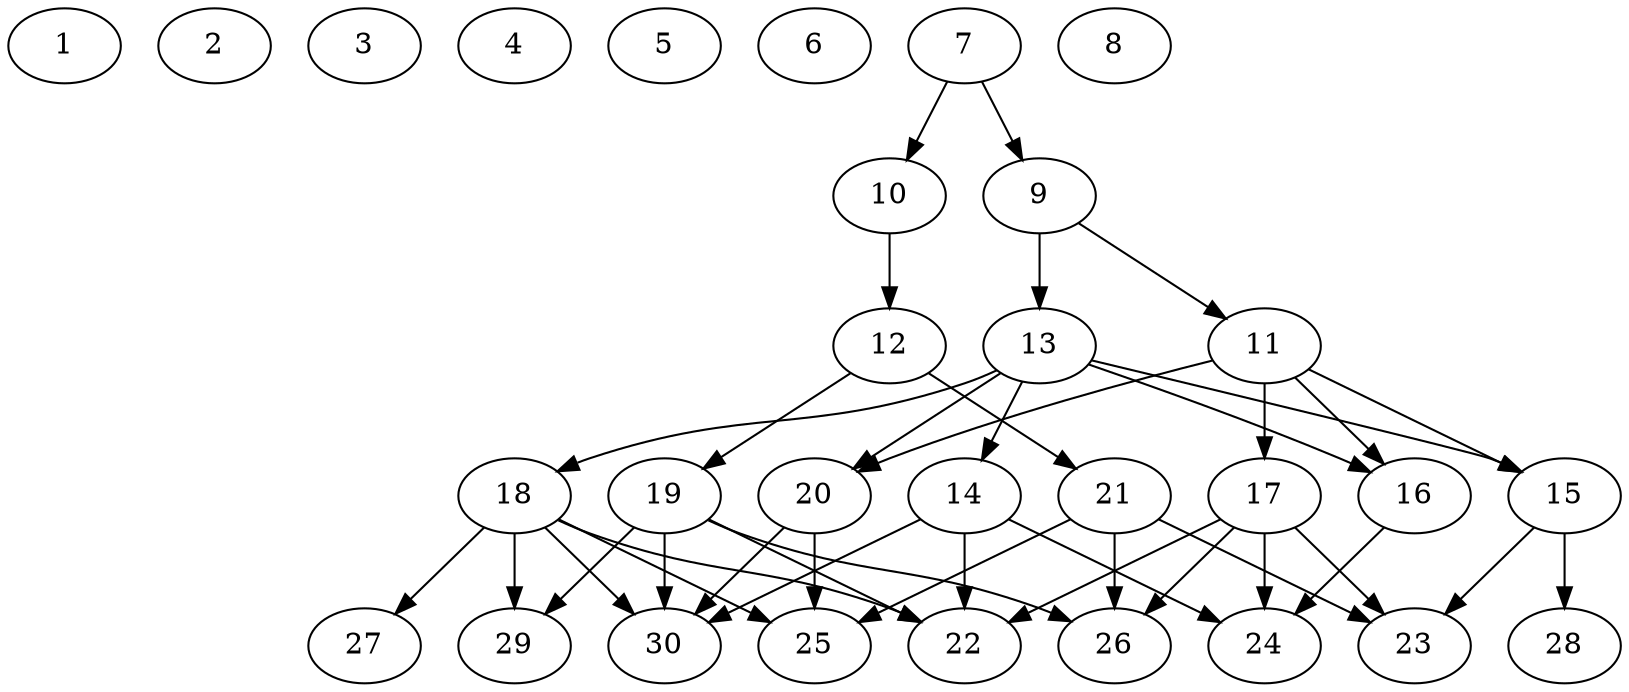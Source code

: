 // DAG (tier=2-normal, mode=compute, n=30, ccr=0.359, fat=0.543, density=0.464, regular=0.442, jump=0.198, mindata=524288, maxdata=8388608)
// DAG automatically generated by daggen at Sun Aug 24 16:33:33 2025
// /home/ermia/Project/Environments/daggen/bin/daggen --dot --ccr 0.359 --fat 0.543 --regular 0.442 --density 0.464 --jump 0.198 --mindata 524288 --maxdata 8388608 -n 30 
digraph G {
  1 [size="494749507765487168", alpha="0.14", expect_size="247374753882743584"]
  2 [size="12152147882695100", alpha="0.08", expect_size="6076073941347550"]
  3 [size="83302296905056256000", alpha="0.10", expect_size="41651148452528128000"]
  4 [size="388580362702969728", alpha="0.12", expect_size="194290181351484864"]
  5 [size="1733371683366748", alpha="0.10", expect_size="866685841683374"]
  6 [size="5406700622583955456", alpha="0.08", expect_size="2703350311291977728"]
  7 [size="338487830420591744", alpha="0.15", expect_size="169243915210295872"]
  7 -> 9 [size ="303299928522752"]
  7 -> 10 [size ="303299928522752"]
  8 [size="66023911369685860352", alpha="0.00", expect_size="33011955684842930176"]
  9 [size="15010210839959356", alpha="0.11", expect_size="7505105419979678"]
  9 -> 11 [size ="511803410874368"]
  9 -> 13 [size ="511803410874368"]
  10 [size="1803498568985520", alpha="0.15", expect_size="901749284492760"]
  10 -> 12 [size ="47356846276608"]
  11 [size="8246717653301854208", alpha="0.17", expect_size="4123358826650927104"]
  11 -> 15 [size ="32654577631232"]
  11 -> 16 [size ="32654577631232"]
  11 -> 17 [size ="32654577631232"]
  11 -> 20 [size ="32654577631232"]
  12 [size="192738364357926191104", alpha="0.02", expect_size="96369182178963095552"]
  12 -> 19 [size ="266932896923648"]
  12 -> 21 [size ="266932896923648"]
  13 [size="3417349888339258", alpha="0.09", expect_size="1708674944169629"]
  13 -> 14 [size ="68567483547648"]
  13 -> 15 [size ="68567483547648"]
  13 -> 16 [size ="68567483547648"]
  13 -> 18 [size ="68567483547648"]
  13 -> 20 [size ="68567483547648"]
  14 [size="4276485470497558", alpha="0.16", expect_size="2138242735248779"]
  14 -> 22 [size ="12383472844800"]
  14 -> 24 [size ="12383472844800"]
  14 -> 30 [size ="12383472844800"]
  15 [size="874285777526400", alpha="0.15", expect_size="437142888763200"]
  15 -> 23 [size ="69578470195200"]
  15 -> 28 [size ="69578470195200"]
  16 [size="745600794648336", alpha="0.03", expect_size="372800397324168"]
  16 -> 24 [size ="30155502256128"]
  17 [size="425294939284315648", alpha="0.18", expect_size="212647469642157824"]
  17 -> 22 [size ="275422327603200"]
  17 -> 23 [size ="275422327603200"]
  17 -> 24 [size ="275422327603200"]
  17 -> 26 [size ="275422327603200"]
  18 [size="119781296233832", alpha="0.04", expect_size="59890648116916"]
  18 -> 22 [size ="2715904114688"]
  18 -> 25 [size ="2715904114688"]
  18 -> 27 [size ="2715904114688"]
  18 -> 29 [size ="2715904114688"]
  18 -> 30 [size ="2715904114688"]
  19 [size="1161620767616508928", alpha="0.11", expect_size="580810383808254464"]
  19 -> 22 [size ="444094383915008"]
  19 -> 26 [size ="444094383915008"]
  19 -> 29 [size ="444094383915008"]
  19 -> 30 [size ="444094383915008"]
  20 [size="439310689519166", alpha="0.08", expect_size="219655344759583"]
  20 -> 25 [size ="12200693465088"]
  20 -> 30 [size ="12200693465088"]
  21 [size="49286543965085144", alpha="0.07", expect_size="24643271982542572"]
  21 -> 23 [size ="48721874124800"]
  21 -> 25 [size ="48721874124800"]
  21 -> 26 [size ="48721874124800"]
  22 [size="3089848785090126", alpha="0.12", expect_size="1544924392545063"]
  23 [size="323810194271852560384", alpha="0.20", expect_size="161905097135926280192"]
  24 [size="203065220531224576", alpha="0.14", expect_size="101532610265612288"]
  25 [size="11455756741845610", alpha="0.12", expect_size="5727878370922805"]
  26 [size="125560071172008832", alpha="0.06", expect_size="62780035586004416"]
  27 [size="1234412129622239", alpha="0.05", expect_size="617206064811119"]
  28 [size="148618609865046336", alpha="0.12", expect_size="74309304932523168"]
  29 [size="13506162261712562", alpha="0.02", expect_size="6753081130856281"]
  30 [size="518587227402573", alpha="0.00", expect_size="259293613701286"]
}